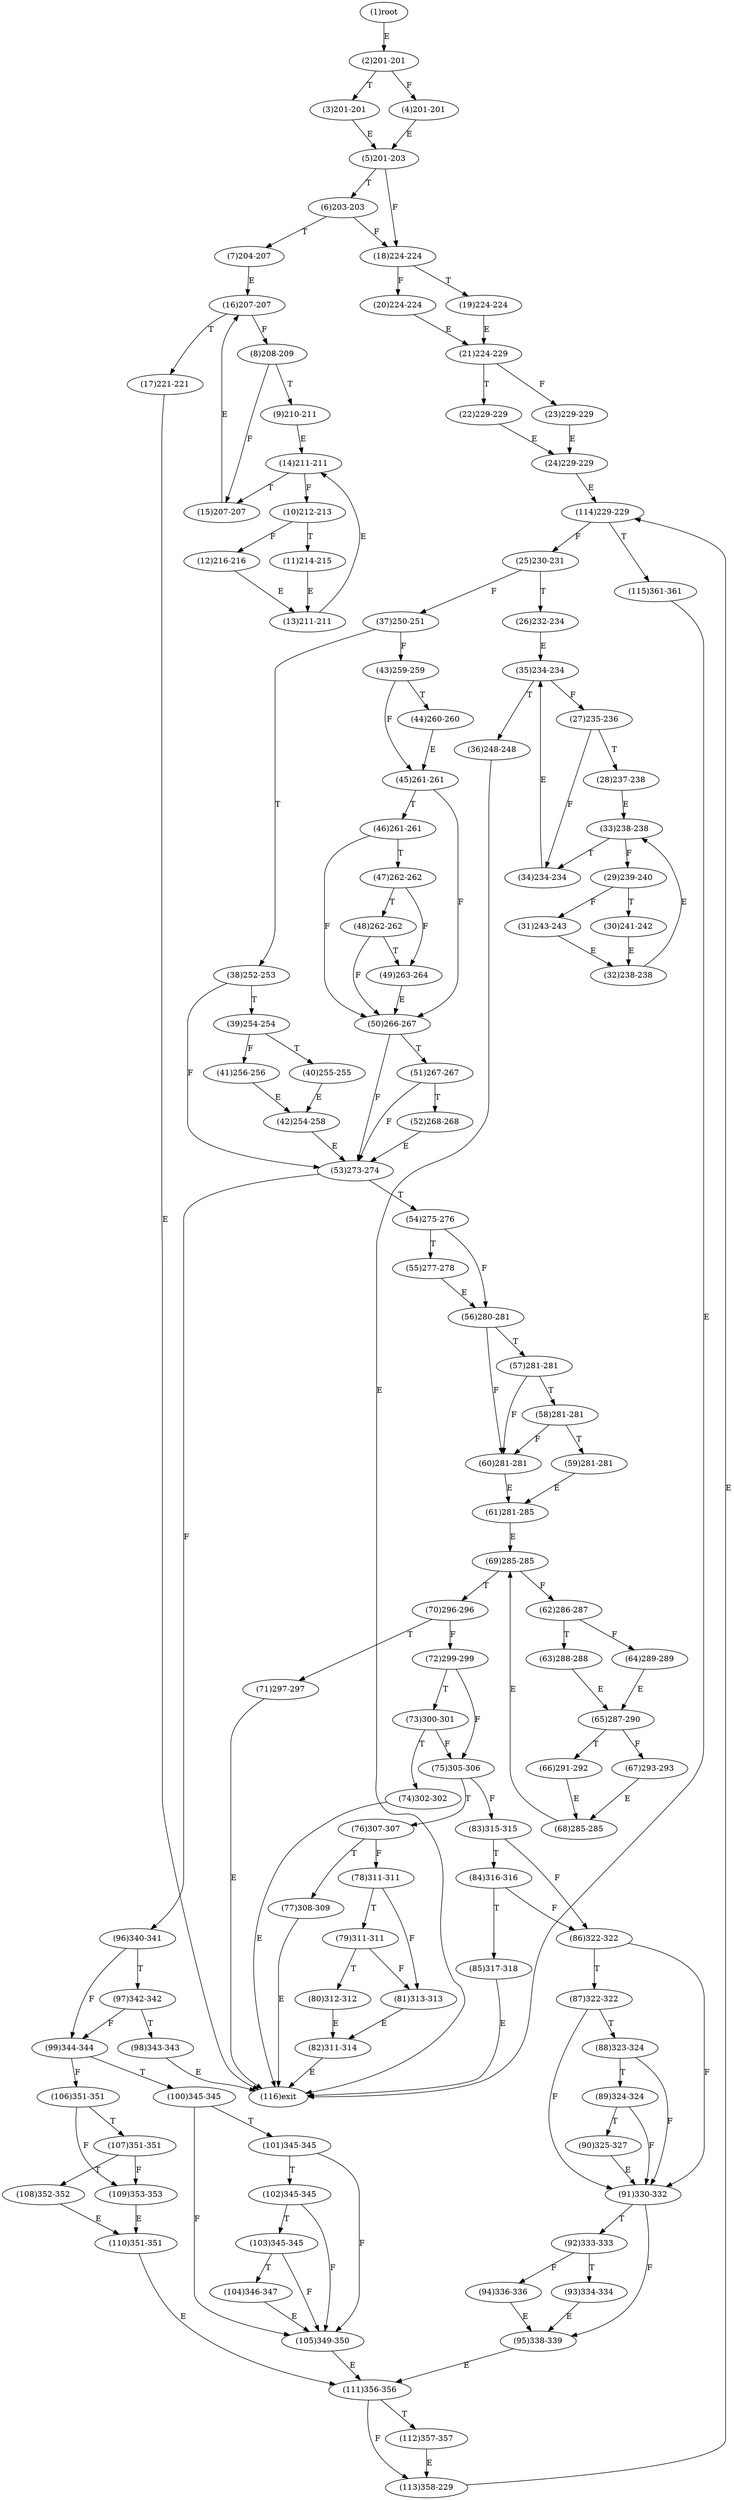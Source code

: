 digraph "" { 
1[ label="(1)root"];
2[ label="(2)201-201"];
3[ label="(3)201-201"];
4[ label="(4)201-201"];
5[ label="(5)201-203"];
6[ label="(6)203-203"];
7[ label="(7)204-207"];
8[ label="(8)208-209"];
9[ label="(9)210-211"];
10[ label="(10)212-213"];
11[ label="(11)214-215"];
12[ label="(12)216-216"];
13[ label="(13)211-211"];
14[ label="(14)211-211"];
15[ label="(15)207-207"];
17[ label="(17)221-221"];
16[ label="(16)207-207"];
19[ label="(19)224-224"];
18[ label="(18)224-224"];
21[ label="(21)224-229"];
20[ label="(20)224-224"];
23[ label="(23)229-229"];
22[ label="(22)229-229"];
25[ label="(25)230-231"];
24[ label="(24)229-229"];
27[ label="(27)235-236"];
26[ label="(26)232-234"];
29[ label="(29)239-240"];
28[ label="(28)237-238"];
31[ label="(31)243-243"];
30[ label="(30)241-242"];
34[ label="(34)234-234"];
35[ label="(35)234-234"];
32[ label="(32)238-238"];
33[ label="(33)238-238"];
38[ label="(38)252-253"];
39[ label="(39)254-254"];
36[ label="(36)248-248"];
37[ label="(37)250-251"];
42[ label="(42)254-258"];
43[ label="(43)259-259"];
40[ label="(40)255-255"];
41[ label="(41)256-256"];
46[ label="(46)261-261"];
47[ label="(47)262-262"];
44[ label="(44)260-260"];
45[ label="(45)261-261"];
51[ label="(51)267-267"];
50[ label="(50)266-267"];
49[ label="(49)263-264"];
48[ label="(48)262-262"];
55[ label="(55)277-278"];
54[ label="(54)275-276"];
53[ label="(53)273-274"];
52[ label="(52)268-268"];
59[ label="(59)281-281"];
58[ label="(58)281-281"];
57[ label="(57)281-281"];
56[ label="(56)280-281"];
63[ label="(63)288-288"];
62[ label="(62)286-287"];
61[ label="(61)281-285"];
60[ label="(60)281-281"];
68[ label="(68)285-285"];
69[ label="(69)285-285"];
70[ label="(70)296-296"];
71[ label="(71)297-297"];
64[ label="(64)289-289"];
65[ label="(65)287-290"];
66[ label="(66)291-292"];
67[ label="(67)293-293"];
76[ label="(76)307-307"];
77[ label="(77)308-309"];
78[ label="(78)311-311"];
79[ label="(79)311-311"];
72[ label="(72)299-299"];
73[ label="(73)300-301"];
74[ label="(74)302-302"];
75[ label="(75)305-306"];
85[ label="(85)317-318"];
84[ label="(84)316-316"];
87[ label="(87)322-322"];
86[ label="(86)322-322"];
81[ label="(81)313-313"];
80[ label="(80)312-312"];
83[ label="(83)315-315"];
82[ label="(82)311-314"];
93[ label="(93)334-334"];
92[ label="(92)333-333"];
95[ label="(95)338-339"];
94[ label="(94)336-336"];
89[ label="(89)324-324"];
88[ label="(88)323-324"];
91[ label="(91)330-332"];
90[ label="(90)325-327"];
102[ label="(102)345-345"];
103[ label="(103)345-345"];
100[ label="(100)345-345"];
101[ label="(101)345-345"];
98[ label="(98)343-343"];
99[ label="(99)344-344"];
96[ label="(96)340-341"];
97[ label="(97)342-342"];
110[ label="(110)351-351"];
111[ label="(111)356-356"];
108[ label="(108)352-352"];
109[ label="(109)353-353"];
106[ label="(106)351-351"];
107[ label="(107)351-351"];
104[ label="(104)346-347"];
105[ label="(105)349-350"];
116[ label="(116)exit"];
115[ label="(115)361-361"];
114[ label="(114)229-229"];
113[ label="(113)358-229"];
112[ label="(112)357-357"];
1->2[ label="E"];
2->4[ label="F"];
2->3[ label="T"];
3->5[ label="E"];
4->5[ label="E"];
5->18[ label="F"];
5->6[ label="T"];
6->18[ label="F"];
6->7[ label="T"];
7->16[ label="E"];
8->15[ label="F"];
8->9[ label="T"];
9->14[ label="E"];
10->12[ label="F"];
10->11[ label="T"];
11->13[ label="E"];
12->13[ label="E"];
13->14[ label="E"];
14->10[ label="F"];
14->15[ label="T"];
15->16[ label="E"];
16->8[ label="F"];
16->17[ label="T"];
17->116[ label="E"];
18->20[ label="F"];
18->19[ label="T"];
19->21[ label="E"];
20->21[ label="E"];
21->23[ label="F"];
21->22[ label="T"];
22->24[ label="E"];
23->24[ label="E"];
24->114[ label="E"];
25->37[ label="F"];
25->26[ label="T"];
26->35[ label="E"];
27->34[ label="F"];
27->28[ label="T"];
28->33[ label="E"];
29->31[ label="F"];
29->30[ label="T"];
30->32[ label="E"];
31->32[ label="E"];
32->33[ label="E"];
33->29[ label="F"];
33->34[ label="T"];
34->35[ label="E"];
35->27[ label="F"];
35->36[ label="T"];
36->116[ label="E"];
37->43[ label="F"];
37->38[ label="T"];
38->53[ label="F"];
38->39[ label="T"];
39->41[ label="F"];
39->40[ label="T"];
40->42[ label="E"];
41->42[ label="E"];
42->53[ label="E"];
43->45[ label="F"];
43->44[ label="T"];
44->45[ label="E"];
45->50[ label="F"];
45->46[ label="T"];
46->50[ label="F"];
46->47[ label="T"];
47->49[ label="F"];
47->48[ label="T"];
48->50[ label="F"];
48->49[ label="T"];
49->50[ label="E"];
50->53[ label="F"];
50->51[ label="T"];
51->53[ label="F"];
51->52[ label="T"];
52->53[ label="E"];
53->96[ label="F"];
53->54[ label="T"];
54->56[ label="F"];
54->55[ label="T"];
55->56[ label="E"];
56->60[ label="F"];
56->57[ label="T"];
57->60[ label="F"];
57->58[ label="T"];
58->60[ label="F"];
58->59[ label="T"];
59->61[ label="E"];
60->61[ label="E"];
61->69[ label="E"];
62->64[ label="F"];
62->63[ label="T"];
63->65[ label="E"];
64->65[ label="E"];
65->67[ label="F"];
65->66[ label="T"];
66->68[ label="E"];
67->68[ label="E"];
68->69[ label="E"];
69->62[ label="F"];
69->70[ label="T"];
70->72[ label="F"];
70->71[ label="T"];
71->116[ label="E"];
72->75[ label="F"];
72->73[ label="T"];
73->75[ label="F"];
73->74[ label="T"];
74->116[ label="E"];
75->83[ label="F"];
75->76[ label="T"];
76->78[ label="F"];
76->77[ label="T"];
77->116[ label="E"];
78->81[ label="F"];
78->79[ label="T"];
79->81[ label="F"];
79->80[ label="T"];
80->82[ label="E"];
81->82[ label="E"];
82->116[ label="E"];
83->86[ label="F"];
83->84[ label="T"];
84->86[ label="F"];
84->85[ label="T"];
85->116[ label="E"];
86->91[ label="F"];
86->87[ label="T"];
87->91[ label="F"];
87->88[ label="T"];
88->91[ label="F"];
88->89[ label="T"];
89->91[ label="F"];
89->90[ label="T"];
90->91[ label="E"];
91->95[ label="F"];
91->92[ label="T"];
92->94[ label="F"];
92->93[ label="T"];
93->95[ label="E"];
94->95[ label="E"];
95->111[ label="E"];
96->99[ label="F"];
96->97[ label="T"];
97->99[ label="F"];
97->98[ label="T"];
98->116[ label="E"];
99->106[ label="F"];
99->100[ label="T"];
100->105[ label="F"];
100->101[ label="T"];
101->105[ label="F"];
101->102[ label="T"];
102->105[ label="F"];
102->103[ label="T"];
103->105[ label="F"];
103->104[ label="T"];
104->105[ label="E"];
105->111[ label="E"];
106->109[ label="F"];
106->107[ label="T"];
107->109[ label="F"];
107->108[ label="T"];
108->110[ label="E"];
109->110[ label="E"];
110->111[ label="E"];
111->113[ label="F"];
111->112[ label="T"];
112->113[ label="E"];
113->114[ label="E"];
114->25[ label="F"];
114->115[ label="T"];
115->116[ label="E"];
}